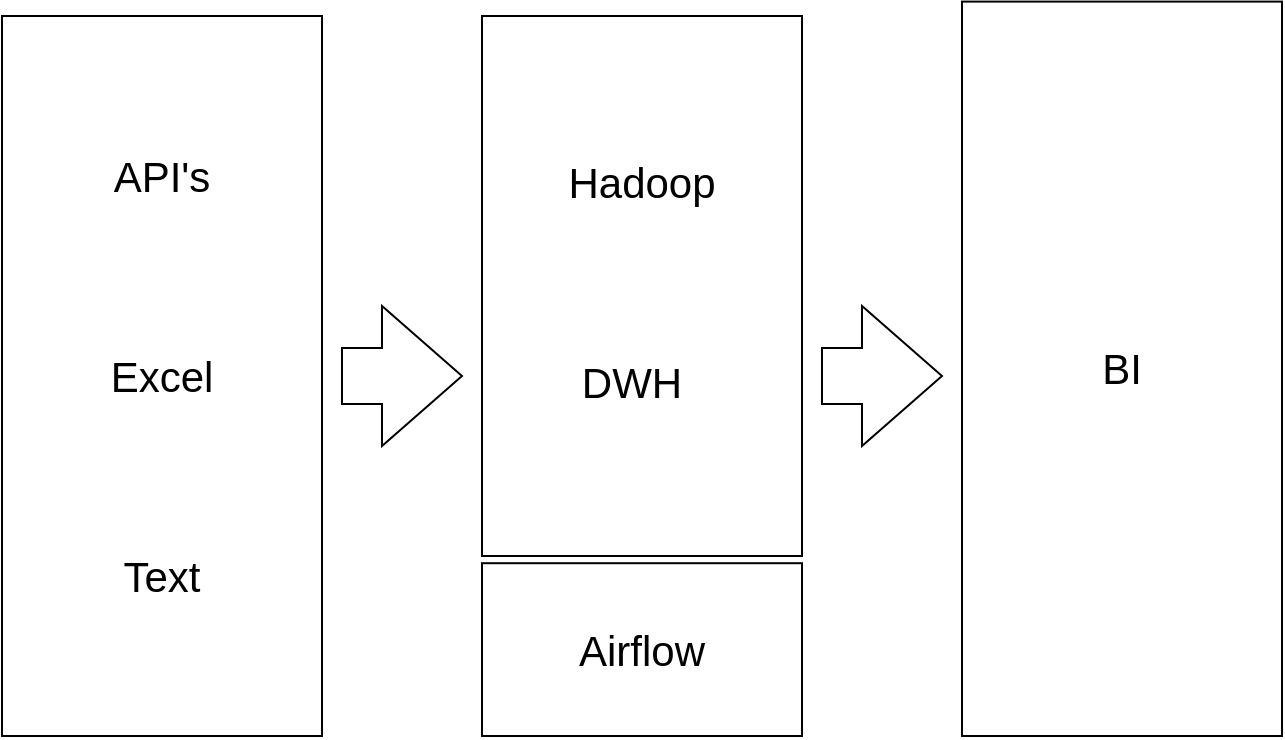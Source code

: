 <mxfile version="14.4.3" type="device"><diagram id="LK4amjW2-ml7F0V4CXke" name="Страница 1"><mxGraphModel dx="790" dy="534" grid="1" gridSize="10" guides="1" tooltips="1" connect="1" arrows="1" fold="1" page="1" pageScale="1" pageWidth="827" pageHeight="1169" math="0" shadow="0"><root><mxCell id="0"/><mxCell id="1" parent="0"/><mxCell id="johtRXOeMkHLUog2XJZ4-2" value="" style="rounded=0;whiteSpace=wrap;html=1;" vertex="1" parent="1"><mxGeometry x="40" y="40" width="160" height="360" as="geometry"/></mxCell><mxCell id="johtRXOeMkHLUog2XJZ4-3" value="API's" style="text;html=1;strokeColor=none;fillColor=none;align=center;verticalAlign=middle;whiteSpace=wrap;rounded=0;fontSize=21;" vertex="1" parent="1"><mxGeometry x="85" y="100" width="70" height="40" as="geometry"/></mxCell><mxCell id="johtRXOeMkHLUog2XJZ4-4" value="Excel" style="text;html=1;strokeColor=none;fillColor=none;align=center;verticalAlign=middle;whiteSpace=wrap;rounded=0;fontSize=21;" vertex="1" parent="1"><mxGeometry x="80" y="200" width="80" height="40" as="geometry"/></mxCell><mxCell id="johtRXOeMkHLUog2XJZ4-5" value="Text" style="text;html=1;strokeColor=none;fillColor=none;align=center;verticalAlign=middle;whiteSpace=wrap;rounded=0;fontSize=21;" vertex="1" parent="1"><mxGeometry x="95" y="300" width="50" height="40" as="geometry"/></mxCell><mxCell id="johtRXOeMkHLUog2XJZ4-12" value="" style="html=1;shadow=0;dashed=0;align=center;verticalAlign=middle;shape=mxgraph.arrows2.arrow;dy=0.6;dx=40;notch=0;fontSize=21;" vertex="1" parent="1"><mxGeometry x="210" y="185" width="60" height="70" as="geometry"/></mxCell><mxCell id="johtRXOeMkHLUog2XJZ4-13" value="" style="group" vertex="1" connectable="0" parent="1"><mxGeometry x="280" y="60" width="160" height="250" as="geometry"/></mxCell><mxCell id="johtRXOeMkHLUog2XJZ4-8" value="" style="rounded=0;whiteSpace=wrap;html=1;" vertex="1" parent="johtRXOeMkHLUog2XJZ4-13"><mxGeometry y="-20" width="160" height="270" as="geometry"/></mxCell><mxCell id="johtRXOeMkHLUog2XJZ4-9" value="DWH" style="text;html=1;strokeColor=none;fillColor=none;align=center;verticalAlign=middle;whiteSpace=wrap;rounded=0;fontSize=21;direction=east;" vertex="1" parent="johtRXOeMkHLUog2XJZ4-13"><mxGeometry x="40.0" y="149.997" width="70" height="26.667" as="geometry"/></mxCell><mxCell id="johtRXOeMkHLUog2XJZ4-10" value="Hadoop" style="text;html=1;strokeColor=none;fillColor=none;align=center;verticalAlign=middle;whiteSpace=wrap;rounded=0;fontSize=21;direction=east;" vertex="1" parent="johtRXOeMkHLUog2XJZ4-13"><mxGeometry x="40.0" y="49.997" width="80" height="26.667" as="geometry"/></mxCell><mxCell id="johtRXOeMkHLUog2XJZ4-14" value="" style="group" vertex="1" connectable="0" parent="1"><mxGeometry x="520" y="60" width="160" height="340" as="geometry"/></mxCell><mxCell id="johtRXOeMkHLUog2XJZ4-15" value="" style="rounded=0;whiteSpace=wrap;html=1;" vertex="1" parent="johtRXOeMkHLUog2XJZ4-14"><mxGeometry y="-27.2" width="160" height="367.2" as="geometry"/></mxCell><mxCell id="johtRXOeMkHLUog2XJZ4-17" value="BI" style="text;html=1;strokeColor=none;fillColor=none;align=center;verticalAlign=middle;whiteSpace=wrap;rounded=0;fontSize=21;direction=west;" vertex="1" parent="johtRXOeMkHLUog2XJZ4-14"><mxGeometry x="40.0" y="138.265" width="80" height="36.267" as="geometry"/></mxCell><mxCell id="johtRXOeMkHLUog2XJZ4-18" value="" style="html=1;shadow=0;dashed=0;align=center;verticalAlign=middle;shape=mxgraph.arrows2.arrow;dy=0.6;dx=40;notch=0;fontSize=21;" vertex="1" parent="1"><mxGeometry x="450" y="185" width="60" height="70" as="geometry"/></mxCell><mxCell id="johtRXOeMkHLUog2XJZ4-25" value="" style="group" vertex="1" connectable="0" parent="1"><mxGeometry x="280" y="320" width="160" height="80" as="geometry"/></mxCell><mxCell id="johtRXOeMkHLUog2XJZ4-26" value="" style="rounded=0;whiteSpace=wrap;html=1;" vertex="1" parent="johtRXOeMkHLUog2XJZ4-25"><mxGeometry y="-6.4" width="160" height="86.4" as="geometry"/></mxCell><mxCell id="johtRXOeMkHLUog2XJZ4-27" value="Airflow" style="text;html=1;strokeColor=none;fillColor=none;align=center;verticalAlign=middle;whiteSpace=wrap;rounded=0;fontSize=21;direction=west;" vertex="1" parent="johtRXOeMkHLUog2XJZ4-25"><mxGeometry x="40.0" y="32.533" width="80" height="8.533" as="geometry"/></mxCell></root></mxGraphModel></diagram></mxfile>